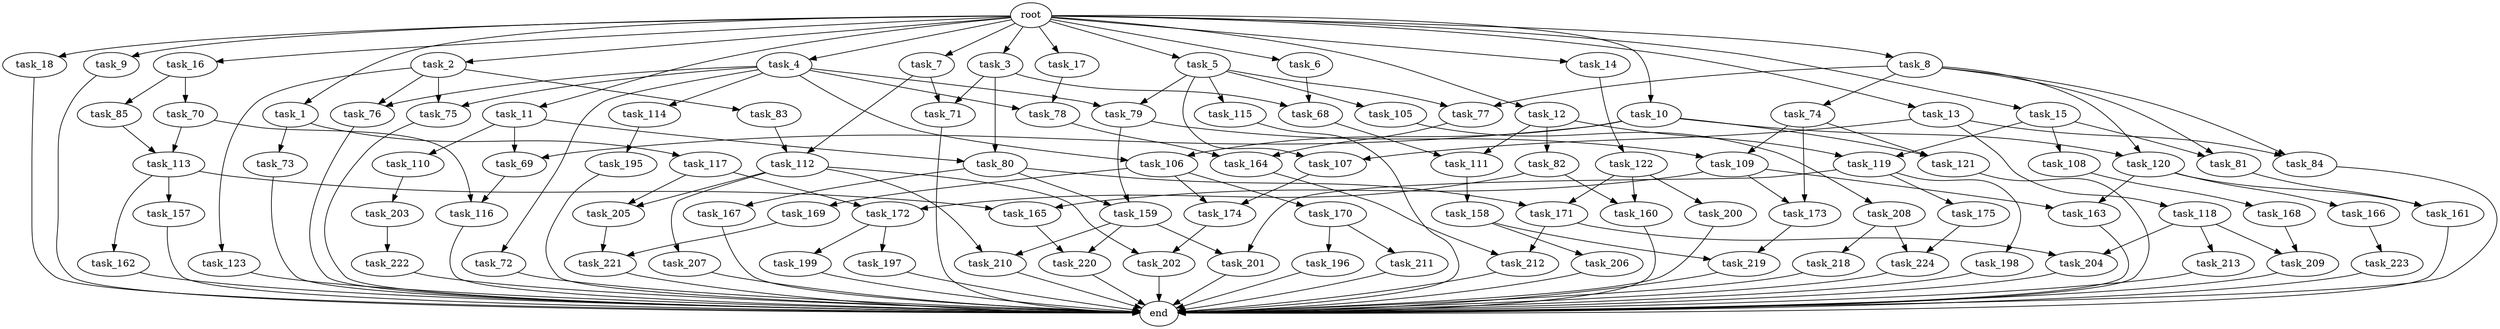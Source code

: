digraph G {
  task_108 [size="8589934592.000000"];
  task_109 [size="1717986918.400000"];
  task_121 [size="1717986918.400000"];
  task_207 [size="3092376453.120000"];
  task_15 [size="10.240000"];
  task_105 [size="4209067950.080000"];
  task_18 [size="10.240000"];
  task_195 [size="5497558138.880000"];
  task_79 [size="11166914969.600000"];
  task_209 [size="11682311045.120001"];
  task_210 [size="3865470566.400000"];
  task_16 [size="10.240000"];
  task_110 [size="4209067950.080000"];
  task_68 [size="9964324126.719999"];
  task_162 [size="1374389534.720000"];
  task_223 [size="4209067950.080000"];
  task_74 [size="3092376453.120000"];
  task_158 [size="5497558138.880000"];
  task_1 [size="10.240000"];
  task_220 [size="9363028705.280001"];
  task_83 [size="3092376453.120000"];
  task_72 [size="6957847019.520000"];
  task_84 [size="4466765987.840000"];
  task_11 [size="10.240000"];
  task_171 [size="8933531975.680000"];
  task_107 [size="5583457484.800000"];
  task_2 [size="10.240000"];
  task_10 [size="10.240000"];
  task_85 [size="4209067950.080000"];
  task_219 [size="9105330667.520000"];
  task_123 [size="3092376453.120000"];
  task_211 [size="3092376453.120000"];
  task_166 [size="773094113.280000"];
  task_81 [size="11682311045.120001"];
  task_122 [size="6957847019.520000"];
  task_17 [size="10.240000"];
  task_174 [size="7301444403.200000"];
  task_114 [size="6957847019.520000"];
  task_221 [size="4466765987.840000"];
  task_197 [size="5497558138.880000"];
  task_203 [size="773094113.280000"];
  task_157 [size="1374389534.720000"];
  task_172 [size="9964324126.719999"];
  task_106 [size="7301444403.200000"];
  task_13 [size="10.240000"];
  task_77 [size="7301444403.200000"];
  task_222 [size="1374389534.720000"];
  task_167 [size="8589934592.000000"];
  task_70 [size="4209067950.080000"];
  task_80 [size="12799002542.080000"];
  end [size="0.000000"];
  task_170 [size="4209067950.080000"];
  task_9 [size="10.240000"];
  task_78 [size="15547781611.520000"];
  task_165 [size="4466765987.840000"];
  task_159 [size="8933531975.680000"];
  task_163 [size="3865470566.400000"];
  task_160 [size="8933531975.680000"];
  task_69 [size="4552665333.760000"];
  task_202 [size="6184752906.240000"];
  task_118 [size="1374389534.720000"];
  task_224 [size="17179869184.000000"];
  task_201 [size="9363028705.280001"];
  task_212 [size="7645041786.880000"];
  task_198 [size="8589934592.000000"];
  task_168 [size="3092376453.120000"];
  task_206 [size="2147483648.000000"];
  task_12 [size="10.240000"];
  task_196 [size="3092376453.120000"];
  task_82 [size="1374389534.720000"];
  task_3 [size="10.240000"];
  task_205 [size="4466765987.840000"];
  task_169 [size="4209067950.080000"];
  task_5 [size="10.240000"];
  task_76 [size="10050223472.639999"];
  task_115 [size="4209067950.080000"];
  task_8 [size="10.240000"];
  task_161 [size="1116691496.960000"];
  task_73 [size="8589934592.000000"];
  task_14 [size="10.240000"];
  task_116 [size="7730941132.800000"];
  task_4 [size="10.240000"];
  task_119 [size="9964324126.719999"];
  task_164 [size="14087492730.880001"];
  task_218 [size="8589934592.000000"];
  task_213 [size="3092376453.120000"];
  task_113 [size="7730941132.800000"];
  task_175 [size="8589934592.000000"];
  task_112 [size="4466765987.840000"];
  task_199 [size="5497558138.880000"];
  root [size="0.000000"];
  task_120 [size="3435973836.800000"];
  task_6 [size="10.240000"];
  task_208 [size="8589934592.000000"];
  task_117 [size="8589934592.000000"];
  task_173 [size="4466765987.840000"];
  task_200 [size="343597383.680000"];
  task_111 [size="4466765987.840000"];
  task_204 [size="8589934592.000000"];
  task_7 [size="10.240000"];
  task_71 [size="11682311045.120001"];
  task_75 [size="10050223472.639999"];

  task_108 -> task_168 [size="301989888.000000"];
  task_109 -> task_173 [size="301989888.000000"];
  task_109 -> task_163 [size="301989888.000000"];
  task_109 -> task_165 [size="301989888.000000"];
  task_121 -> end [size="1.000000"];
  task_207 -> end [size="1.000000"];
  task_15 -> task_108 [size="838860800.000000"];
  task_15 -> task_81 [size="838860800.000000"];
  task_15 -> task_119 [size="838860800.000000"];
  task_105 -> task_208 [size="838860800.000000"];
  task_18 -> end [size="1.000000"];
  task_195 -> end [size="1.000000"];
  task_79 -> task_159 [size="33554432.000000"];
  task_79 -> task_109 [size="33554432.000000"];
  task_209 -> end [size="1.000000"];
  task_210 -> end [size="1.000000"];
  task_16 -> task_85 [size="411041792.000000"];
  task_16 -> task_70 [size="411041792.000000"];
  task_110 -> task_203 [size="75497472.000000"];
  task_68 -> task_111 [size="301989888.000000"];
  task_162 -> end [size="1.000000"];
  task_223 -> end [size="1.000000"];
  task_74 -> task_173 [size="134217728.000000"];
  task_74 -> task_121 [size="134217728.000000"];
  task_74 -> task_109 [size="134217728.000000"];
  task_158 -> task_206 [size="209715200.000000"];
  task_158 -> task_219 [size="209715200.000000"];
  task_1 -> task_73 [size="838860800.000000"];
  task_1 -> task_117 [size="838860800.000000"];
  task_220 -> end [size="1.000000"];
  task_83 -> task_112 [size="134217728.000000"];
  task_72 -> end [size="1.000000"];
  task_84 -> end [size="1.000000"];
  task_11 -> task_80 [size="411041792.000000"];
  task_11 -> task_69 [size="411041792.000000"];
  task_11 -> task_110 [size="411041792.000000"];
  task_171 -> task_212 [size="536870912.000000"];
  task_171 -> task_204 [size="536870912.000000"];
  task_107 -> task_174 [size="301989888.000000"];
  task_2 -> task_83 [size="301989888.000000"];
  task_2 -> task_75 [size="301989888.000000"];
  task_2 -> task_76 [size="301989888.000000"];
  task_2 -> task_123 [size="301989888.000000"];
  task_10 -> task_106 [size="33554432.000000"];
  task_10 -> task_69 [size="33554432.000000"];
  task_10 -> task_121 [size="33554432.000000"];
  task_10 -> task_120 [size="33554432.000000"];
  task_85 -> task_113 [size="75497472.000000"];
  task_219 -> end [size="1.000000"];
  task_123 -> end [size="1.000000"];
  task_211 -> end [size="1.000000"];
  task_166 -> task_223 [size="411041792.000000"];
  task_81 -> task_161 [size="33554432.000000"];
  task_122 -> task_160 [size="33554432.000000"];
  task_122 -> task_200 [size="33554432.000000"];
  task_122 -> task_171 [size="33554432.000000"];
  task_17 -> task_78 [size="838860800.000000"];
  task_174 -> task_202 [size="301989888.000000"];
  task_114 -> task_195 [size="536870912.000000"];
  task_221 -> end [size="1.000000"];
  task_197 -> end [size="1.000000"];
  task_203 -> task_222 [size="134217728.000000"];
  task_157 -> end [size="1.000000"];
  task_172 -> task_197 [size="536870912.000000"];
  task_172 -> task_199 [size="536870912.000000"];
  task_106 -> task_170 [size="411041792.000000"];
  task_106 -> task_169 [size="411041792.000000"];
  task_106 -> task_174 [size="411041792.000000"];
  task_13 -> task_107 [size="134217728.000000"];
  task_13 -> task_84 [size="134217728.000000"];
  task_13 -> task_118 [size="134217728.000000"];
  task_77 -> task_164 [size="838860800.000000"];
  task_222 -> end [size="1.000000"];
  task_167 -> end [size="1.000000"];
  task_70 -> task_116 [size="679477248.000000"];
  task_70 -> task_113 [size="679477248.000000"];
  task_80 -> task_171 [size="838860800.000000"];
  task_80 -> task_167 [size="838860800.000000"];
  task_80 -> task_159 [size="838860800.000000"];
  task_170 -> task_211 [size="301989888.000000"];
  task_170 -> task_196 [size="301989888.000000"];
  task_9 -> end [size="1.000000"];
  task_78 -> task_164 [size="536870912.000000"];
  task_165 -> task_220 [size="838860800.000000"];
  task_159 -> task_210 [size="75497472.000000"];
  task_159 -> task_201 [size="75497472.000000"];
  task_159 -> task_220 [size="75497472.000000"];
  task_163 -> end [size="1.000000"];
  task_160 -> end [size="1.000000"];
  task_69 -> task_116 [size="75497472.000000"];
  task_202 -> end [size="1.000000"];
  task_118 -> task_204 [size="301989888.000000"];
  task_118 -> task_209 [size="301989888.000000"];
  task_118 -> task_213 [size="301989888.000000"];
  task_224 -> end [size="1.000000"];
  task_201 -> end [size="1.000000"];
  task_212 -> end [size="1.000000"];
  task_198 -> end [size="1.000000"];
  task_168 -> task_209 [size="838860800.000000"];
  task_206 -> end [size="1.000000"];
  task_12 -> task_82 [size="134217728.000000"];
  task_12 -> task_119 [size="134217728.000000"];
  task_12 -> task_111 [size="134217728.000000"];
  task_196 -> end [size="1.000000"];
  task_82 -> task_160 [size="838860800.000000"];
  task_82 -> task_172 [size="838860800.000000"];
  task_3 -> task_80 [size="838860800.000000"];
  task_3 -> task_71 [size="838860800.000000"];
  task_3 -> task_68 [size="838860800.000000"];
  task_205 -> task_221 [size="301989888.000000"];
  task_169 -> task_221 [size="134217728.000000"];
  task_5 -> task_79 [size="411041792.000000"];
  task_5 -> task_105 [size="411041792.000000"];
  task_5 -> task_77 [size="411041792.000000"];
  task_5 -> task_115 [size="411041792.000000"];
  task_5 -> task_107 [size="411041792.000000"];
  task_76 -> end [size="1.000000"];
  task_115 -> end [size="1.000000"];
  task_8 -> task_120 [size="301989888.000000"];
  task_8 -> task_74 [size="301989888.000000"];
  task_8 -> task_84 [size="301989888.000000"];
  task_8 -> task_81 [size="301989888.000000"];
  task_8 -> task_77 [size="301989888.000000"];
  task_161 -> end [size="1.000000"];
  task_73 -> end [size="1.000000"];
  task_14 -> task_122 [size="679477248.000000"];
  task_116 -> end [size="1.000000"];
  task_4 -> task_106 [size="679477248.000000"];
  task_4 -> task_72 [size="679477248.000000"];
  task_4 -> task_79 [size="679477248.000000"];
  task_4 -> task_78 [size="679477248.000000"];
  task_4 -> task_75 [size="679477248.000000"];
  task_4 -> task_76 [size="679477248.000000"];
  task_4 -> task_114 [size="679477248.000000"];
  task_119 -> task_198 [size="838860800.000000"];
  task_119 -> task_175 [size="838860800.000000"];
  task_119 -> task_201 [size="838860800.000000"];
  task_164 -> task_212 [size="209715200.000000"];
  task_218 -> end [size="1.000000"];
  task_213 -> end [size="1.000000"];
  task_113 -> task_162 [size="134217728.000000"];
  task_113 -> task_157 [size="134217728.000000"];
  task_113 -> task_165 [size="134217728.000000"];
  task_175 -> task_224 [size="838860800.000000"];
  task_112 -> task_207 [size="301989888.000000"];
  task_112 -> task_202 [size="301989888.000000"];
  task_112 -> task_205 [size="301989888.000000"];
  task_112 -> task_210 [size="301989888.000000"];
  task_199 -> end [size="1.000000"];
  root -> task_8 [size="1.000000"];
  root -> task_9 [size="1.000000"];
  root -> task_16 [size="1.000000"];
  root -> task_14 [size="1.000000"];
  root -> task_6 [size="1.000000"];
  root -> task_4 [size="1.000000"];
  root -> task_5 [size="1.000000"];
  root -> task_1 [size="1.000000"];
  root -> task_10 [size="1.000000"];
  root -> task_13 [size="1.000000"];
  root -> task_15 [size="1.000000"];
  root -> task_11 [size="1.000000"];
  root -> task_3 [size="1.000000"];
  root -> task_12 [size="1.000000"];
  root -> task_2 [size="1.000000"];
  root -> task_18 [size="1.000000"];
  root -> task_7 [size="1.000000"];
  root -> task_17 [size="1.000000"];
  task_120 -> task_161 [size="75497472.000000"];
  task_120 -> task_163 [size="75497472.000000"];
  task_120 -> task_166 [size="75497472.000000"];
  task_6 -> task_68 [size="134217728.000000"];
  task_208 -> task_218 [size="838860800.000000"];
  task_208 -> task_224 [size="838860800.000000"];
  task_117 -> task_205 [size="134217728.000000"];
  task_117 -> task_172 [size="134217728.000000"];
  task_173 -> task_219 [size="679477248.000000"];
  task_200 -> end [size="1.000000"];
  task_111 -> task_158 [size="536870912.000000"];
  task_204 -> end [size="1.000000"];
  task_7 -> task_71 [size="301989888.000000"];
  task_7 -> task_112 [size="301989888.000000"];
  task_71 -> end [size="1.000000"];
  task_75 -> end [size="1.000000"];
}
